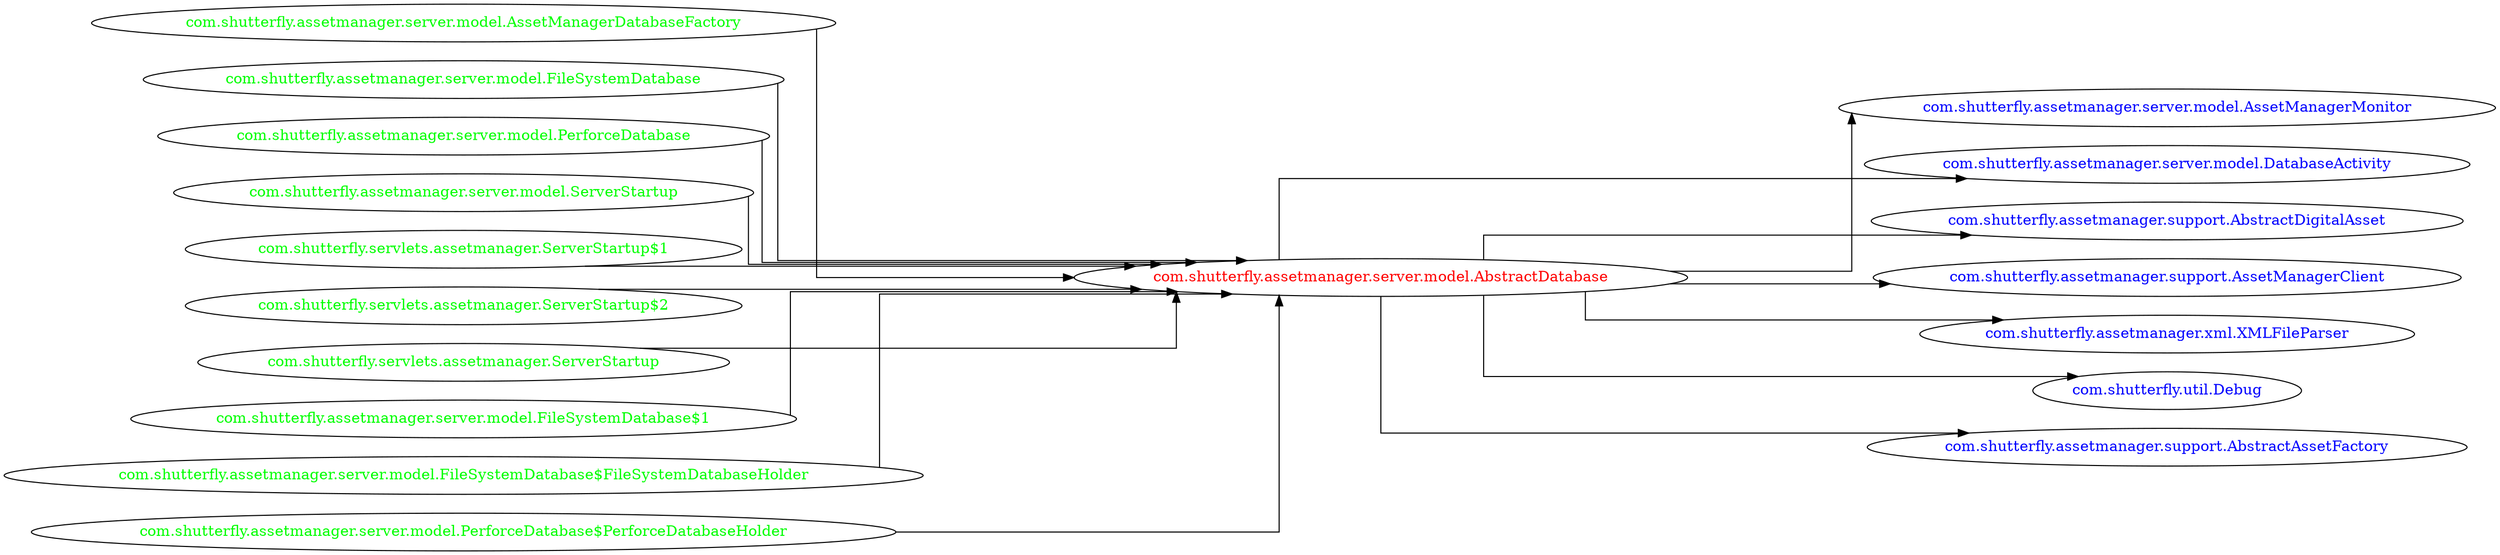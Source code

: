 digraph dependencyGraph {
 concentrate=true;
 ranksep="2.0";
 rankdir="LR"; 
 splines="ortho";
"com.shutterfly.assetmanager.server.model.AbstractDatabase" [fontcolor="red"];
"com.shutterfly.assetmanager.server.model.AssetManagerMonitor" [ fontcolor="blue" ];
"com.shutterfly.assetmanager.server.model.AbstractDatabase"->"com.shutterfly.assetmanager.server.model.AssetManagerMonitor";
"com.shutterfly.assetmanager.server.model.DatabaseActivity" [ fontcolor="blue" ];
"com.shutterfly.assetmanager.server.model.AbstractDatabase"->"com.shutterfly.assetmanager.server.model.DatabaseActivity";
"com.shutterfly.assetmanager.support.AbstractDigitalAsset" [ fontcolor="blue" ];
"com.shutterfly.assetmanager.server.model.AbstractDatabase"->"com.shutterfly.assetmanager.support.AbstractDigitalAsset";
"com.shutterfly.assetmanager.support.AssetManagerClient" [ fontcolor="blue" ];
"com.shutterfly.assetmanager.server.model.AbstractDatabase"->"com.shutterfly.assetmanager.support.AssetManagerClient";
"com.shutterfly.assetmanager.xml.XMLFileParser" [ fontcolor="blue" ];
"com.shutterfly.assetmanager.server.model.AbstractDatabase"->"com.shutterfly.assetmanager.xml.XMLFileParser";
"com.shutterfly.util.Debug" [ fontcolor="blue" ];
"com.shutterfly.assetmanager.server.model.AbstractDatabase"->"com.shutterfly.util.Debug";
"com.shutterfly.assetmanager.support.AbstractAssetFactory" [ fontcolor="blue" ];
"com.shutterfly.assetmanager.server.model.AbstractDatabase"->"com.shutterfly.assetmanager.support.AbstractAssetFactory";
"com.shutterfly.assetmanager.server.model.AssetManagerDatabaseFactory" [ fontcolor="green" ];
"com.shutterfly.assetmanager.server.model.AssetManagerDatabaseFactory"->"com.shutterfly.assetmanager.server.model.AbstractDatabase";
"com.shutterfly.assetmanager.server.model.FileSystemDatabase" [ fontcolor="green" ];
"com.shutterfly.assetmanager.server.model.FileSystemDatabase"->"com.shutterfly.assetmanager.server.model.AbstractDatabase";
"com.shutterfly.assetmanager.server.model.PerforceDatabase" [ fontcolor="green" ];
"com.shutterfly.assetmanager.server.model.PerforceDatabase"->"com.shutterfly.assetmanager.server.model.AbstractDatabase";
"com.shutterfly.assetmanager.server.model.ServerStartup" [ fontcolor="green" ];
"com.shutterfly.assetmanager.server.model.ServerStartup"->"com.shutterfly.assetmanager.server.model.AbstractDatabase";
"com.shutterfly.servlets.assetmanager.ServerStartup$1" [ fontcolor="green" ];
"com.shutterfly.servlets.assetmanager.ServerStartup$1"->"com.shutterfly.assetmanager.server.model.AbstractDatabase";
"com.shutterfly.servlets.assetmanager.ServerStartup$2" [ fontcolor="green" ];
"com.shutterfly.servlets.assetmanager.ServerStartup$2"->"com.shutterfly.assetmanager.server.model.AbstractDatabase";
"com.shutterfly.servlets.assetmanager.ServerStartup" [ fontcolor="green" ];
"com.shutterfly.servlets.assetmanager.ServerStartup"->"com.shutterfly.assetmanager.server.model.AbstractDatabase";
"com.shutterfly.assetmanager.server.model.FileSystemDatabase$1" [ fontcolor="green" ];
"com.shutterfly.assetmanager.server.model.FileSystemDatabase$1"->"com.shutterfly.assetmanager.server.model.AbstractDatabase";
"com.shutterfly.assetmanager.server.model.FileSystemDatabase$FileSystemDatabaseHolder" [ fontcolor="green" ];
"com.shutterfly.assetmanager.server.model.FileSystemDatabase$FileSystemDatabaseHolder"->"com.shutterfly.assetmanager.server.model.AbstractDatabase";
"com.shutterfly.assetmanager.server.model.PerforceDatabase$PerforceDatabaseHolder" [ fontcolor="green" ];
"com.shutterfly.assetmanager.server.model.PerforceDatabase$PerforceDatabaseHolder"->"com.shutterfly.assetmanager.server.model.AbstractDatabase";
}